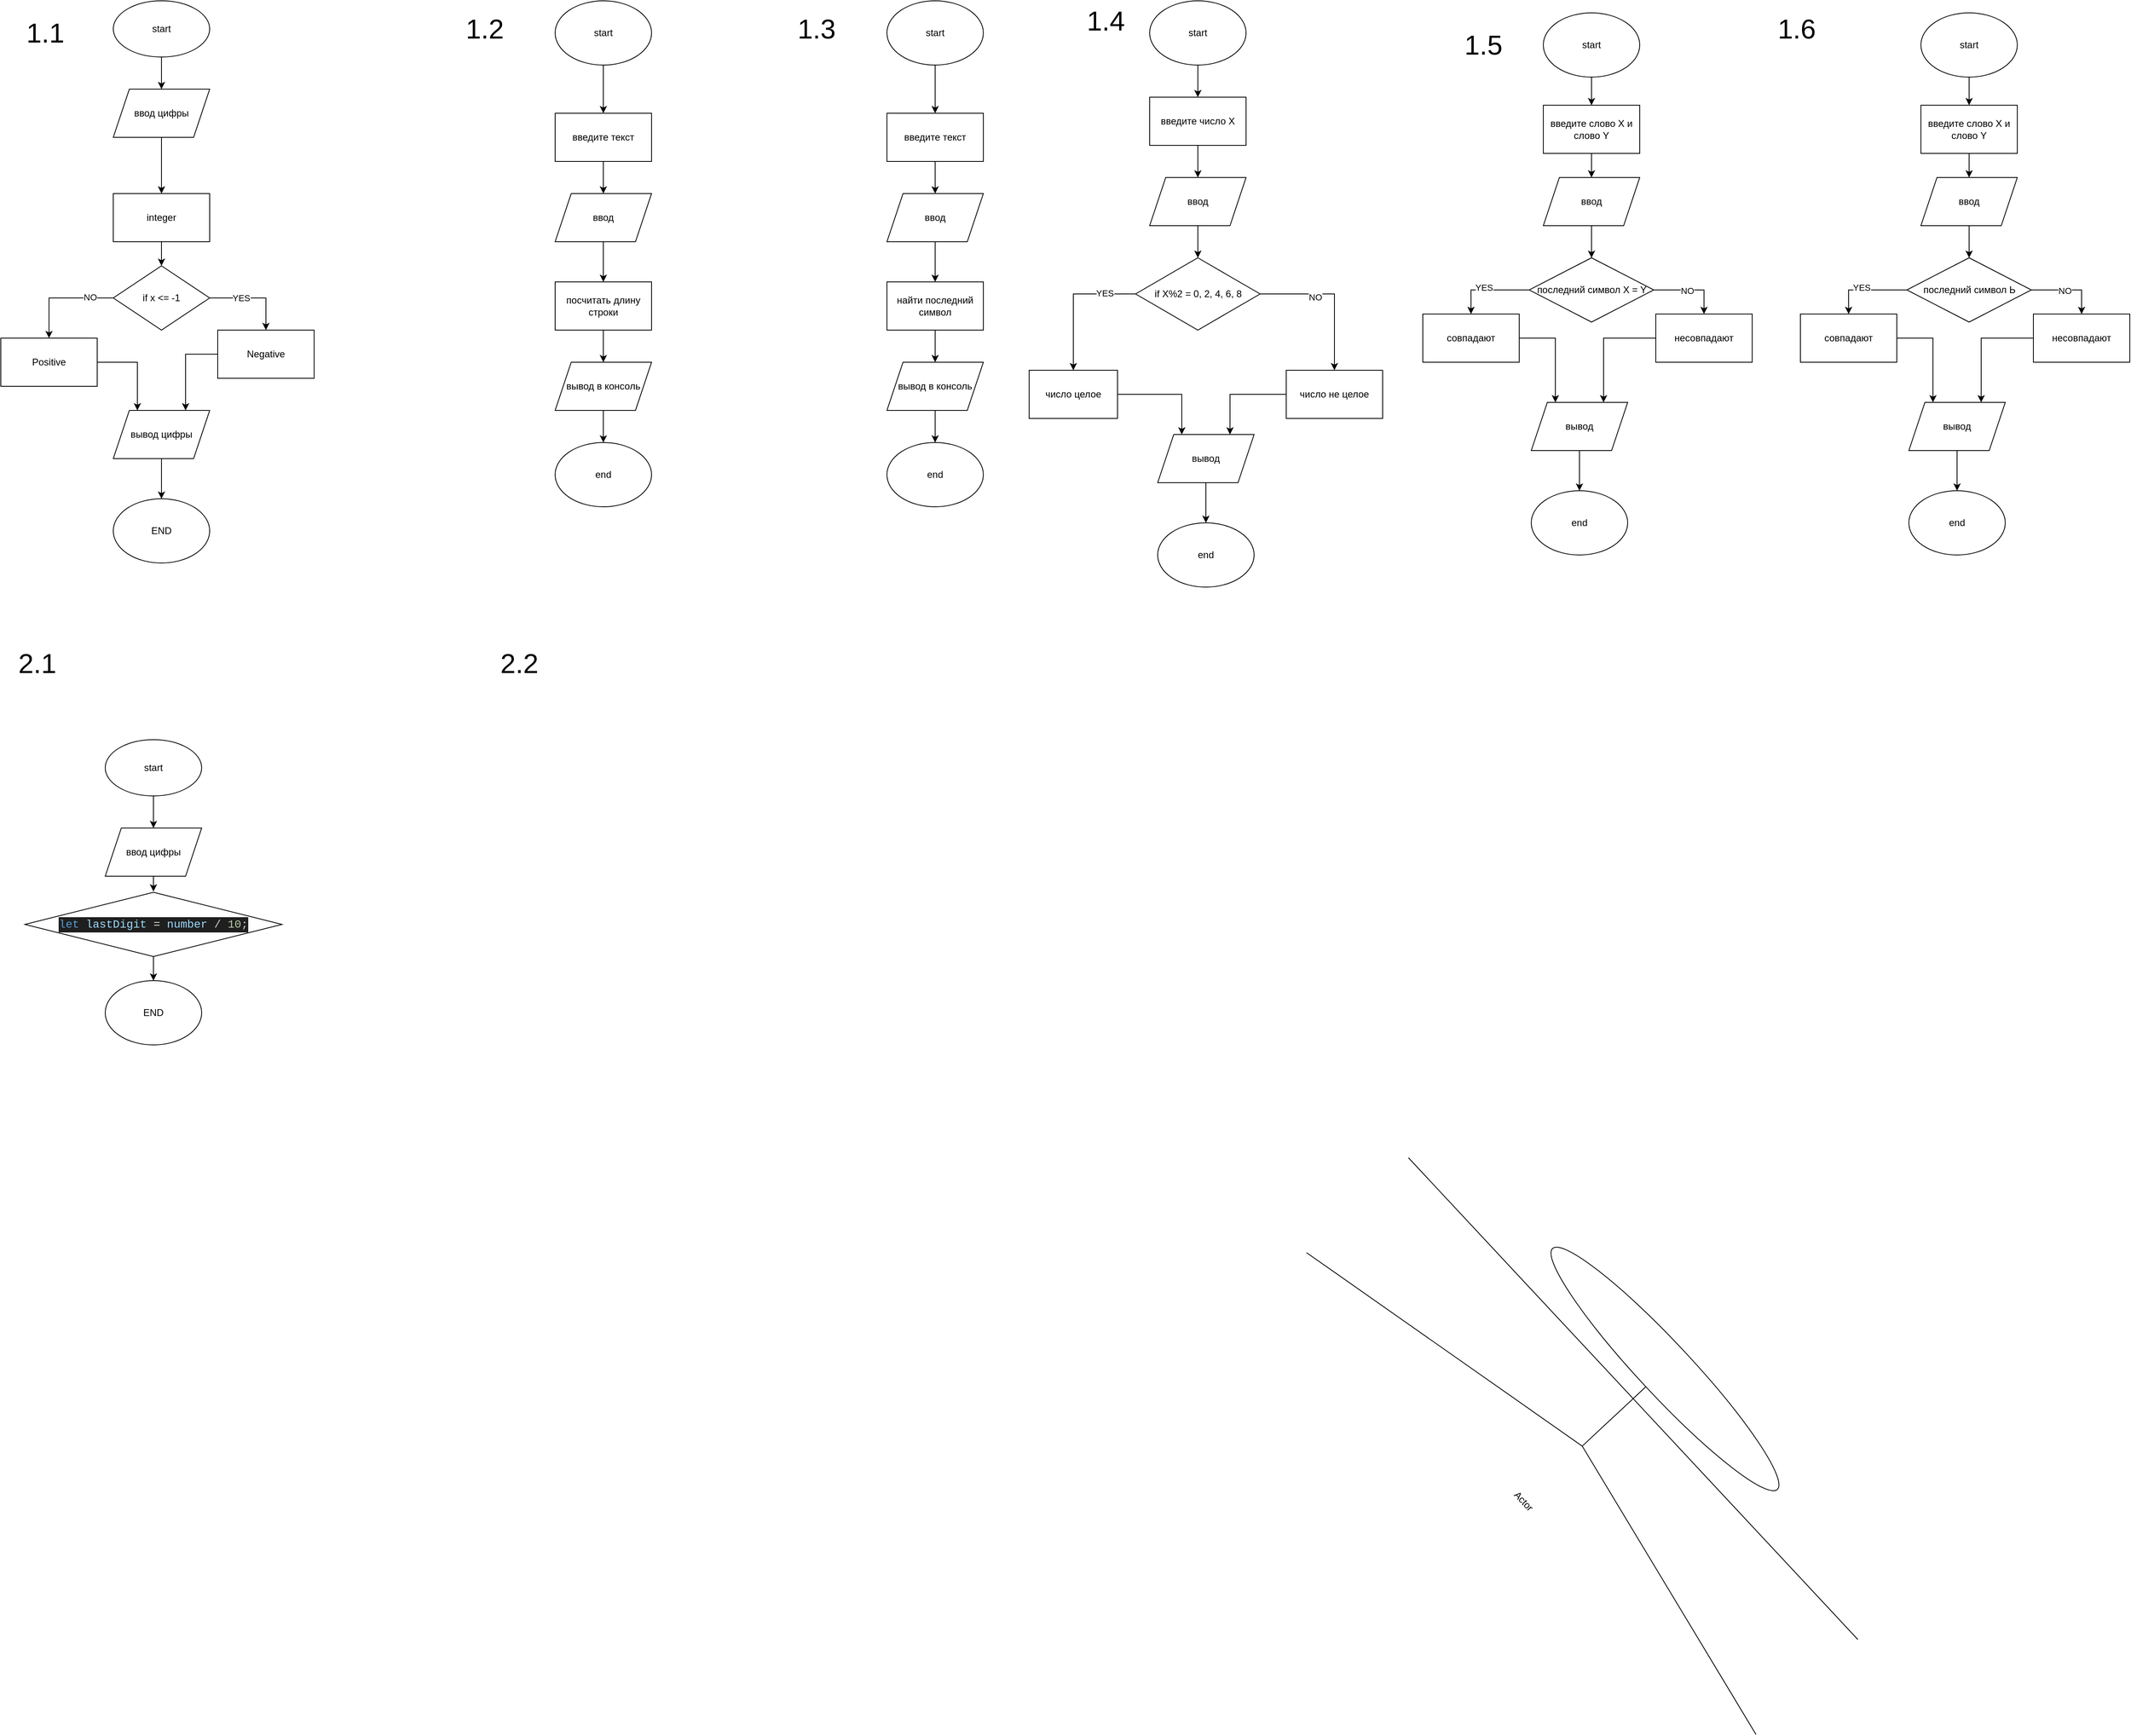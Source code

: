 <mxfile version="24.7.14">
  <diagram name="Страница — 1" id="X5zfh4CaaJWVjGtRF56d">
    <mxGraphModel dx="1673" dy="958" grid="1" gridSize="10" guides="1" tooltips="1" connect="1" arrows="1" fold="1" page="1" pageScale="1" pageWidth="827" pageHeight="1169" math="0" shadow="0">
      <root>
        <mxCell id="0" />
        <mxCell id="1" parent="0" />
        <mxCell id="PVIwpKOzmNWKB1qRG-OH-32" style="edgeStyle=orthogonalEdgeStyle;rounded=0;orthogonalLoop=1;jettySize=auto;html=1;entryX=0.5;entryY=0;entryDx=0;entryDy=0;" parent="1" source="PVIwpKOzmNWKB1qRG-OH-31" target="PVIwpKOzmNWKB1qRG-OH-2" edge="1">
          <mxGeometry relative="1" as="geometry" />
        </mxCell>
        <mxCell id="PVIwpKOzmNWKB1qRG-OH-1" value="start" style="ellipse;whiteSpace=wrap;html=1;" parent="1" vertex="1">
          <mxGeometry x="330" width="120" height="70" as="geometry" />
        </mxCell>
        <mxCell id="PVIwpKOzmNWKB1qRG-OH-6" style="edgeStyle=orthogonalEdgeStyle;rounded=0;orthogonalLoop=1;jettySize=auto;html=1;" parent="1" source="PVIwpKOzmNWKB1qRG-OH-2" target="PVIwpKOzmNWKB1qRG-OH-5" edge="1">
          <mxGeometry relative="1" as="geometry" />
        </mxCell>
        <mxCell id="PVIwpKOzmNWKB1qRG-OH-2" value="&lt;div&gt;integer&lt;/div&gt;" style="rounded=0;whiteSpace=wrap;html=1;" parent="1" vertex="1">
          <mxGeometry x="330" y="240" width="120" height="60" as="geometry" />
        </mxCell>
        <mxCell id="PVIwpKOzmNWKB1qRG-OH-15" style="edgeStyle=orthogonalEdgeStyle;rounded=0;orthogonalLoop=1;jettySize=auto;html=1;exitX=0;exitY=0.5;exitDx=0;exitDy=0;entryX=0.5;entryY=0;entryDx=0;entryDy=0;" parent="1" source="PVIwpKOzmNWKB1qRG-OH-5" target="PVIwpKOzmNWKB1qRG-OH-7" edge="1">
          <mxGeometry relative="1" as="geometry" />
        </mxCell>
        <mxCell id="PVIwpKOzmNWKB1qRG-OH-16" value="NO" style="edgeLabel;html=1;align=center;verticalAlign=middle;resizable=0;points=[];" parent="PVIwpKOzmNWKB1qRG-OH-15" vertex="1" connectable="0">
          <mxGeometry x="-0.554" y="-1" relative="1" as="geometry">
            <mxPoint as="offset" />
          </mxGeometry>
        </mxCell>
        <mxCell id="PVIwpKOzmNWKB1qRG-OH-17" value="YES" style="edgeStyle=orthogonalEdgeStyle;rounded=0;orthogonalLoop=1;jettySize=auto;html=1;entryX=0.5;entryY=0;entryDx=0;entryDy=0;" parent="1" source="PVIwpKOzmNWKB1qRG-OH-5" target="PVIwpKOzmNWKB1qRG-OH-9" edge="1">
          <mxGeometry x="-0.294" relative="1" as="geometry">
            <mxPoint as="offset" />
          </mxGeometry>
        </mxCell>
        <mxCell id="PVIwpKOzmNWKB1qRG-OH-5" value="if x &amp;lt;= -1" style="rhombus;whiteSpace=wrap;html=1;" parent="1" vertex="1">
          <mxGeometry x="330" y="330" width="120" height="80" as="geometry" />
        </mxCell>
        <mxCell id="PVIwpKOzmNWKB1qRG-OH-36" style="edgeStyle=orthogonalEdgeStyle;rounded=0;orthogonalLoop=1;jettySize=auto;html=1;entryX=0.25;entryY=0;entryDx=0;entryDy=0;" parent="1" source="PVIwpKOzmNWKB1qRG-OH-7" target="PVIwpKOzmNWKB1qRG-OH-34" edge="1">
          <mxGeometry relative="1" as="geometry" />
        </mxCell>
        <mxCell id="PVIwpKOzmNWKB1qRG-OH-7" value="Positive" style="rounded=0;whiteSpace=wrap;html=1;" parent="1" vertex="1">
          <mxGeometry x="190" y="420" width="120" height="60" as="geometry" />
        </mxCell>
        <mxCell id="PVIwpKOzmNWKB1qRG-OH-35" style="edgeStyle=orthogonalEdgeStyle;rounded=0;orthogonalLoop=1;jettySize=auto;html=1;entryX=0.75;entryY=0;entryDx=0;entryDy=0;" parent="1" source="PVIwpKOzmNWKB1qRG-OH-9" target="PVIwpKOzmNWKB1qRG-OH-34" edge="1">
          <mxGeometry relative="1" as="geometry" />
        </mxCell>
        <mxCell id="PVIwpKOzmNWKB1qRG-OH-9" value="Negative" style="rounded=0;whiteSpace=wrap;html=1;" parent="1" vertex="1">
          <mxGeometry x="460" y="410" width="120" height="60" as="geometry" />
        </mxCell>
        <mxCell id="PVIwpKOzmNWKB1qRG-OH-21" value="END" style="ellipse;whiteSpace=wrap;html=1;" parent="1" vertex="1">
          <mxGeometry x="330" y="620" width="120" height="80" as="geometry" />
        </mxCell>
        <mxCell id="PVIwpKOzmNWKB1qRG-OH-26" value="&lt;font style=&quot;font-size: 34px;&quot;&gt;1.1&lt;/font&gt;" style="text;html=1;align=center;verticalAlign=middle;resizable=0;points=[];autosize=1;strokeColor=none;fillColor=none;" parent="1" vertex="1">
          <mxGeometry x="210" y="15" width="70" height="50" as="geometry" />
        </mxCell>
        <mxCell id="PVIwpKOzmNWKB1qRG-OH-29" style="edgeStyle=orthogonalEdgeStyle;rounded=0;orthogonalLoop=1;jettySize=auto;html=1;exitX=0.5;exitY=1;exitDx=0;exitDy=0;entryX=0.5;entryY=0;entryDx=0;entryDy=0;" parent="1" source="PVIwpKOzmNWKB1qRG-OH-27" edge="1">
          <mxGeometry relative="1" as="geometry">
            <mxPoint x="940" y="140" as="targetPoint" />
          </mxGeometry>
        </mxCell>
        <mxCell id="PVIwpKOzmNWKB1qRG-OH-27" value="start" style="ellipse;whiteSpace=wrap;html=1;" parent="1" vertex="1">
          <mxGeometry x="880" width="120" height="80" as="geometry" />
        </mxCell>
        <mxCell id="PVIwpKOzmNWKB1qRG-OH-33" value="" style="edgeStyle=orthogonalEdgeStyle;rounded=0;orthogonalLoop=1;jettySize=auto;html=1;entryX=0.5;entryY=0;entryDx=0;entryDy=0;" parent="1" source="PVIwpKOzmNWKB1qRG-OH-1" target="PVIwpKOzmNWKB1qRG-OH-31" edge="1">
          <mxGeometry relative="1" as="geometry">
            <mxPoint x="390" y="70" as="sourcePoint" />
            <mxPoint x="390" y="240" as="targetPoint" />
          </mxGeometry>
        </mxCell>
        <mxCell id="PVIwpKOzmNWKB1qRG-OH-31" value="ввод цифры" style="shape=parallelogram;perimeter=parallelogramPerimeter;whiteSpace=wrap;html=1;fixedSize=1;" parent="1" vertex="1">
          <mxGeometry x="330" y="110" width="120" height="60" as="geometry" />
        </mxCell>
        <mxCell id="PVIwpKOzmNWKB1qRG-OH-37" style="edgeStyle=orthogonalEdgeStyle;rounded=0;orthogonalLoop=1;jettySize=auto;html=1;entryX=0.5;entryY=0;entryDx=0;entryDy=0;" parent="1" source="PVIwpKOzmNWKB1qRG-OH-34" target="PVIwpKOzmNWKB1qRG-OH-21" edge="1">
          <mxGeometry relative="1" as="geometry" />
        </mxCell>
        <mxCell id="PVIwpKOzmNWKB1qRG-OH-34" value="вывод цифры" style="shape=parallelogram;perimeter=parallelogramPerimeter;whiteSpace=wrap;html=1;fixedSize=1;" parent="1" vertex="1">
          <mxGeometry x="330" y="510" width="120" height="60" as="geometry" />
        </mxCell>
        <mxCell id="PVIwpKOzmNWKB1qRG-OH-40" style="edgeStyle=orthogonalEdgeStyle;rounded=0;orthogonalLoop=1;jettySize=auto;html=1;entryX=0.5;entryY=0;entryDx=0;entryDy=0;" parent="1" source="PVIwpKOzmNWKB1qRG-OH-38" target="PVIwpKOzmNWKB1qRG-OH-39" edge="1">
          <mxGeometry relative="1" as="geometry" />
        </mxCell>
        <mxCell id="PVIwpKOzmNWKB1qRG-OH-38" value="введите текст" style="rounded=0;whiteSpace=wrap;html=1;" parent="1" vertex="1">
          <mxGeometry x="880" y="140" width="120" height="60" as="geometry" />
        </mxCell>
        <mxCell id="PVIwpKOzmNWKB1qRG-OH-42" style="edgeStyle=orthogonalEdgeStyle;rounded=0;orthogonalLoop=1;jettySize=auto;html=1;entryX=0.5;entryY=0;entryDx=0;entryDy=0;" parent="1" source="PVIwpKOzmNWKB1qRG-OH-39" target="PVIwpKOzmNWKB1qRG-OH-41" edge="1">
          <mxGeometry relative="1" as="geometry" />
        </mxCell>
        <mxCell id="PVIwpKOzmNWKB1qRG-OH-39" value="ввод" style="shape=parallelogram;perimeter=parallelogramPerimeter;whiteSpace=wrap;html=1;fixedSize=1;" parent="1" vertex="1">
          <mxGeometry x="880" y="240" width="120" height="60" as="geometry" />
        </mxCell>
        <mxCell id="PVIwpKOzmNWKB1qRG-OH-44" style="edgeStyle=orthogonalEdgeStyle;rounded=0;orthogonalLoop=1;jettySize=auto;html=1;entryX=0.5;entryY=0;entryDx=0;entryDy=0;" parent="1" source="PVIwpKOzmNWKB1qRG-OH-41" target="PVIwpKOzmNWKB1qRG-OH-43" edge="1">
          <mxGeometry relative="1" as="geometry" />
        </mxCell>
        <mxCell id="PVIwpKOzmNWKB1qRG-OH-41" value="посчитать длину строки" style="rounded=0;whiteSpace=wrap;html=1;" parent="1" vertex="1">
          <mxGeometry x="880" y="350" width="120" height="60" as="geometry" />
        </mxCell>
        <mxCell id="PVIwpKOzmNWKB1qRG-OH-46" style="edgeStyle=orthogonalEdgeStyle;rounded=0;orthogonalLoop=1;jettySize=auto;html=1;entryX=0.5;entryY=0;entryDx=0;entryDy=0;" parent="1" source="PVIwpKOzmNWKB1qRG-OH-43" target="PVIwpKOzmNWKB1qRG-OH-45" edge="1">
          <mxGeometry relative="1" as="geometry" />
        </mxCell>
        <mxCell id="PVIwpKOzmNWKB1qRG-OH-43" value="вывод в консоль" style="shape=parallelogram;perimeter=parallelogramPerimeter;whiteSpace=wrap;html=1;fixedSize=1;" parent="1" vertex="1">
          <mxGeometry x="880" y="450" width="120" height="60" as="geometry" />
        </mxCell>
        <mxCell id="PVIwpKOzmNWKB1qRG-OH-45" value="end" style="ellipse;whiteSpace=wrap;html=1;" parent="1" vertex="1">
          <mxGeometry x="880" y="550" width="120" height="80" as="geometry" />
        </mxCell>
        <mxCell id="PVIwpKOzmNWKB1qRG-OH-47" value="&lt;font style=&quot;font-size: 34px;&quot;&gt;1.2&lt;/font&gt;" style="text;html=1;align=center;verticalAlign=middle;resizable=0;points=[];autosize=1;strokeColor=none;fillColor=none;" parent="1" vertex="1">
          <mxGeometry x="757" y="10" width="70" height="50" as="geometry" />
        </mxCell>
        <mxCell id="PVIwpKOzmNWKB1qRG-OH-48" style="edgeStyle=orthogonalEdgeStyle;rounded=0;orthogonalLoop=1;jettySize=auto;html=1;exitX=0.5;exitY=1;exitDx=0;exitDy=0;entryX=0.5;entryY=0;entryDx=0;entryDy=0;" parent="1" source="PVIwpKOzmNWKB1qRG-OH-49" edge="1">
          <mxGeometry relative="1" as="geometry">
            <mxPoint x="1353" y="140" as="targetPoint" />
          </mxGeometry>
        </mxCell>
        <mxCell id="PVIwpKOzmNWKB1qRG-OH-49" value="start" style="ellipse;whiteSpace=wrap;html=1;" parent="1" vertex="1">
          <mxGeometry x="1293" width="120" height="80" as="geometry" />
        </mxCell>
        <mxCell id="PVIwpKOzmNWKB1qRG-OH-50" style="edgeStyle=orthogonalEdgeStyle;rounded=0;orthogonalLoop=1;jettySize=auto;html=1;entryX=0.5;entryY=0;entryDx=0;entryDy=0;" parent="1" source="PVIwpKOzmNWKB1qRG-OH-51" target="PVIwpKOzmNWKB1qRG-OH-53" edge="1">
          <mxGeometry relative="1" as="geometry" />
        </mxCell>
        <mxCell id="PVIwpKOzmNWKB1qRG-OH-51" value="введите текст" style="rounded=0;whiteSpace=wrap;html=1;" parent="1" vertex="1">
          <mxGeometry x="1293" y="140" width="120" height="60" as="geometry" />
        </mxCell>
        <mxCell id="PVIwpKOzmNWKB1qRG-OH-52" style="edgeStyle=orthogonalEdgeStyle;rounded=0;orthogonalLoop=1;jettySize=auto;html=1;entryX=0.5;entryY=0;entryDx=0;entryDy=0;" parent="1" source="PVIwpKOzmNWKB1qRG-OH-53" target="PVIwpKOzmNWKB1qRG-OH-55" edge="1">
          <mxGeometry relative="1" as="geometry" />
        </mxCell>
        <mxCell id="PVIwpKOzmNWKB1qRG-OH-53" value="ввод" style="shape=parallelogram;perimeter=parallelogramPerimeter;whiteSpace=wrap;html=1;fixedSize=1;" parent="1" vertex="1">
          <mxGeometry x="1293" y="240" width="120" height="60" as="geometry" />
        </mxCell>
        <mxCell id="PVIwpKOzmNWKB1qRG-OH-54" style="edgeStyle=orthogonalEdgeStyle;rounded=0;orthogonalLoop=1;jettySize=auto;html=1;entryX=0.5;entryY=0;entryDx=0;entryDy=0;" parent="1" source="PVIwpKOzmNWKB1qRG-OH-55" target="PVIwpKOzmNWKB1qRG-OH-57" edge="1">
          <mxGeometry relative="1" as="geometry" />
        </mxCell>
        <mxCell id="PVIwpKOzmNWKB1qRG-OH-55" value="найти последний символ" style="rounded=0;whiteSpace=wrap;html=1;" parent="1" vertex="1">
          <mxGeometry x="1293" y="350" width="120" height="60" as="geometry" />
        </mxCell>
        <mxCell id="PVIwpKOzmNWKB1qRG-OH-56" style="edgeStyle=orthogonalEdgeStyle;rounded=0;orthogonalLoop=1;jettySize=auto;html=1;entryX=0.5;entryY=0;entryDx=0;entryDy=0;" parent="1" source="PVIwpKOzmNWKB1qRG-OH-57" target="PVIwpKOzmNWKB1qRG-OH-58" edge="1">
          <mxGeometry relative="1" as="geometry" />
        </mxCell>
        <mxCell id="PVIwpKOzmNWKB1qRG-OH-57" value="вывод в консоль" style="shape=parallelogram;perimeter=parallelogramPerimeter;whiteSpace=wrap;html=1;fixedSize=1;" parent="1" vertex="1">
          <mxGeometry x="1293" y="450" width="120" height="60" as="geometry" />
        </mxCell>
        <mxCell id="PVIwpKOzmNWKB1qRG-OH-58" value="end" style="ellipse;whiteSpace=wrap;html=1;" parent="1" vertex="1">
          <mxGeometry x="1293" y="550" width="120" height="80" as="geometry" />
        </mxCell>
        <mxCell id="PVIwpKOzmNWKB1qRG-OH-59" value="&lt;font style=&quot;font-size: 34px;&quot;&gt;1.3&lt;/font&gt;" style="text;html=1;align=center;verticalAlign=middle;resizable=0;points=[];autosize=1;strokeColor=none;fillColor=none;" parent="1" vertex="1">
          <mxGeometry x="1170" y="10" width="70" height="50" as="geometry" />
        </mxCell>
        <mxCell id="PVIwpKOzmNWKB1qRG-OH-63" style="edgeStyle=orthogonalEdgeStyle;rounded=0;orthogonalLoop=1;jettySize=auto;html=1;entryX=0.5;entryY=0;entryDx=0;entryDy=0;" parent="1" source="PVIwpKOzmNWKB1qRG-OH-60" target="PVIwpKOzmNWKB1qRG-OH-62" edge="1">
          <mxGeometry relative="1" as="geometry" />
        </mxCell>
        <mxCell id="PVIwpKOzmNWKB1qRG-OH-60" value="start" style="ellipse;whiteSpace=wrap;html=1;" parent="1" vertex="1">
          <mxGeometry x="1620" width="120" height="80" as="geometry" />
        </mxCell>
        <mxCell id="PVIwpKOzmNWKB1qRG-OH-61" value="&lt;font style=&quot;font-size: 34px;&quot;&gt;1.4&lt;/font&gt;" style="text;html=1;align=center;verticalAlign=middle;resizable=0;points=[];autosize=1;strokeColor=none;fillColor=none;" parent="1" vertex="1">
          <mxGeometry x="1530" width="70" height="50" as="geometry" />
        </mxCell>
        <mxCell id="PVIwpKOzmNWKB1qRG-OH-65" style="edgeStyle=orthogonalEdgeStyle;rounded=0;orthogonalLoop=1;jettySize=auto;html=1;entryX=0.5;entryY=0;entryDx=0;entryDy=0;" parent="1" source="PVIwpKOzmNWKB1qRG-OH-62" target="PVIwpKOzmNWKB1qRG-OH-64" edge="1">
          <mxGeometry relative="1" as="geometry" />
        </mxCell>
        <mxCell id="PVIwpKOzmNWKB1qRG-OH-62" value="введите число X" style="rounded=0;whiteSpace=wrap;html=1;" parent="1" vertex="1">
          <mxGeometry x="1620" y="120" width="120" height="60" as="geometry" />
        </mxCell>
        <mxCell id="PVIwpKOzmNWKB1qRG-OH-73" style="edgeStyle=orthogonalEdgeStyle;rounded=0;orthogonalLoop=1;jettySize=auto;html=1;exitX=0.5;exitY=1;exitDx=0;exitDy=0;entryX=0.5;entryY=0;entryDx=0;entryDy=0;" parent="1" source="PVIwpKOzmNWKB1qRG-OH-64" target="PVIwpKOzmNWKB1qRG-OH-66" edge="1">
          <mxGeometry relative="1" as="geometry" />
        </mxCell>
        <mxCell id="PVIwpKOzmNWKB1qRG-OH-64" value="ввод" style="shape=parallelogram;perimeter=parallelogramPerimeter;whiteSpace=wrap;html=1;fixedSize=1;" parent="1" vertex="1">
          <mxGeometry x="1620" y="220" width="120" height="60" as="geometry" />
        </mxCell>
        <mxCell id="PVIwpKOzmNWKB1qRG-OH-68" style="edgeStyle=orthogonalEdgeStyle;rounded=0;orthogonalLoop=1;jettySize=auto;html=1;exitX=0;exitY=0.5;exitDx=0;exitDy=0;entryX=0.5;entryY=0;entryDx=0;entryDy=0;" parent="1" source="PVIwpKOzmNWKB1qRG-OH-66" target="PVIwpKOzmNWKB1qRG-OH-67" edge="1">
          <mxGeometry relative="1" as="geometry" />
        </mxCell>
        <mxCell id="PVIwpKOzmNWKB1qRG-OH-69" value="YES" style="edgeLabel;html=1;align=center;verticalAlign=middle;resizable=0;points=[];" parent="PVIwpKOzmNWKB1qRG-OH-68" vertex="1" connectable="0">
          <mxGeometry x="-0.558" y="-1" relative="1" as="geometry">
            <mxPoint x="-1" as="offset" />
          </mxGeometry>
        </mxCell>
        <mxCell id="PVIwpKOzmNWKB1qRG-OH-71" style="edgeStyle=orthogonalEdgeStyle;rounded=0;orthogonalLoop=1;jettySize=auto;html=1;exitX=1;exitY=0.5;exitDx=0;exitDy=0;entryX=0.5;entryY=0;entryDx=0;entryDy=0;" parent="1" source="PVIwpKOzmNWKB1qRG-OH-66" target="PVIwpKOzmNWKB1qRG-OH-70" edge="1">
          <mxGeometry relative="1" as="geometry" />
        </mxCell>
        <mxCell id="PVIwpKOzmNWKB1qRG-OH-72" value="NO" style="edgeLabel;html=1;align=center;verticalAlign=middle;resizable=0;points=[];" parent="PVIwpKOzmNWKB1qRG-OH-71" vertex="1" connectable="0">
          <mxGeometry x="-0.27" y="-4" relative="1" as="geometry">
            <mxPoint as="offset" />
          </mxGeometry>
        </mxCell>
        <mxCell id="PVIwpKOzmNWKB1qRG-OH-66" value="if X%2 = 0, 2, 4, 6, 8" style="rhombus;whiteSpace=wrap;html=1;" parent="1" vertex="1">
          <mxGeometry x="1602.5" y="320" width="155" height="90" as="geometry" />
        </mxCell>
        <mxCell id="PVIwpKOzmNWKB1qRG-OH-77" style="edgeStyle=orthogonalEdgeStyle;rounded=0;orthogonalLoop=1;jettySize=auto;html=1;entryX=0.25;entryY=0;entryDx=0;entryDy=0;" parent="1" source="PVIwpKOzmNWKB1qRG-OH-67" target="PVIwpKOzmNWKB1qRG-OH-75" edge="1">
          <mxGeometry relative="1" as="geometry" />
        </mxCell>
        <mxCell id="PVIwpKOzmNWKB1qRG-OH-67" value="число целое" style="rounded=0;whiteSpace=wrap;html=1;" parent="1" vertex="1">
          <mxGeometry x="1470" y="460" width="110" height="60" as="geometry" />
        </mxCell>
        <mxCell id="PVIwpKOzmNWKB1qRG-OH-76" style="edgeStyle=orthogonalEdgeStyle;rounded=0;orthogonalLoop=1;jettySize=auto;html=1;exitX=0;exitY=0.5;exitDx=0;exitDy=0;entryX=0.75;entryY=0;entryDx=0;entryDy=0;" parent="1" source="PVIwpKOzmNWKB1qRG-OH-70" target="PVIwpKOzmNWKB1qRG-OH-75" edge="1">
          <mxGeometry relative="1" as="geometry" />
        </mxCell>
        <mxCell id="PVIwpKOzmNWKB1qRG-OH-70" value="число не целое" style="rounded=0;whiteSpace=wrap;html=1;" parent="1" vertex="1">
          <mxGeometry x="1790" y="460" width="120" height="60" as="geometry" />
        </mxCell>
        <mxCell id="PVIwpKOzmNWKB1qRG-OH-74" value="end" style="ellipse;whiteSpace=wrap;html=1;" parent="1" vertex="1">
          <mxGeometry x="1630" y="650" width="120" height="80" as="geometry" />
        </mxCell>
        <mxCell id="PVIwpKOzmNWKB1qRG-OH-78" style="edgeStyle=orthogonalEdgeStyle;rounded=0;orthogonalLoop=1;jettySize=auto;html=1;exitX=0.5;exitY=1;exitDx=0;exitDy=0;entryX=0.5;entryY=0;entryDx=0;entryDy=0;" parent="1" source="PVIwpKOzmNWKB1qRG-OH-75" target="PVIwpKOzmNWKB1qRG-OH-74" edge="1">
          <mxGeometry relative="1" as="geometry" />
        </mxCell>
        <mxCell id="PVIwpKOzmNWKB1qRG-OH-75" value="вывод" style="shape=parallelogram;perimeter=parallelogramPerimeter;whiteSpace=wrap;html=1;fixedSize=1;" parent="1" vertex="1">
          <mxGeometry x="1630" y="540" width="120" height="60" as="geometry" />
        </mxCell>
        <mxCell id="PVIwpKOzmNWKB1qRG-OH-81" style="edgeStyle=orthogonalEdgeStyle;rounded=0;orthogonalLoop=1;jettySize=auto;html=1;entryX=0.5;entryY=0;entryDx=0;entryDy=0;" parent="1" source="PVIwpKOzmNWKB1qRG-OH-79" target="PVIwpKOzmNWKB1qRG-OH-80" edge="1">
          <mxGeometry relative="1" as="geometry" />
        </mxCell>
        <mxCell id="PVIwpKOzmNWKB1qRG-OH-79" value="start" style="ellipse;whiteSpace=wrap;html=1;" parent="1" vertex="1">
          <mxGeometry x="2110" y="15" width="120" height="80" as="geometry" />
        </mxCell>
        <mxCell id="PVIwpKOzmNWKB1qRG-OH-83" style="edgeStyle=orthogonalEdgeStyle;rounded=0;orthogonalLoop=1;jettySize=auto;html=1;entryX=0.5;entryY=0;entryDx=0;entryDy=0;" parent="1" source="PVIwpKOzmNWKB1qRG-OH-80" target="PVIwpKOzmNWKB1qRG-OH-82" edge="1">
          <mxGeometry relative="1" as="geometry" />
        </mxCell>
        <mxCell id="PVIwpKOzmNWKB1qRG-OH-80" value="введите слово X и слово Y" style="rounded=0;whiteSpace=wrap;html=1;" parent="1" vertex="1">
          <mxGeometry x="2110" y="130" width="120" height="60" as="geometry" />
        </mxCell>
        <mxCell id="PVIwpKOzmNWKB1qRG-OH-87" style="edgeStyle=orthogonalEdgeStyle;rounded=0;orthogonalLoop=1;jettySize=auto;html=1;entryX=0.5;entryY=0;entryDx=0;entryDy=0;" parent="1" source="PVIwpKOzmNWKB1qRG-OH-82" target="PVIwpKOzmNWKB1qRG-OH-86" edge="1">
          <mxGeometry relative="1" as="geometry" />
        </mxCell>
        <mxCell id="PVIwpKOzmNWKB1qRG-OH-82" value="ввод" style="shape=parallelogram;perimeter=parallelogramPerimeter;whiteSpace=wrap;html=1;fixedSize=1;" parent="1" vertex="1">
          <mxGeometry x="2110" y="220" width="120" height="60" as="geometry" />
        </mxCell>
        <mxCell id="PVIwpKOzmNWKB1qRG-OH-91" style="edgeStyle=orthogonalEdgeStyle;rounded=0;orthogonalLoop=1;jettySize=auto;html=1;entryX=0.5;entryY=0;entryDx=0;entryDy=0;" parent="1" source="PVIwpKOzmNWKB1qRG-OH-86" target="PVIwpKOzmNWKB1qRG-OH-88" edge="1">
          <mxGeometry relative="1" as="geometry" />
        </mxCell>
        <mxCell id="PVIwpKOzmNWKB1qRG-OH-93" value="YES" style="edgeLabel;html=1;align=center;verticalAlign=middle;resizable=0;points=[];" parent="PVIwpKOzmNWKB1qRG-OH-91" vertex="1" connectable="0">
          <mxGeometry x="0.116" y="-3" relative="1" as="geometry">
            <mxPoint as="offset" />
          </mxGeometry>
        </mxCell>
        <mxCell id="PVIwpKOzmNWKB1qRG-OH-92" style="edgeStyle=orthogonalEdgeStyle;rounded=0;orthogonalLoop=1;jettySize=auto;html=1;exitX=1;exitY=0.5;exitDx=0;exitDy=0;entryX=0.5;entryY=0;entryDx=0;entryDy=0;" parent="1" source="PVIwpKOzmNWKB1qRG-OH-86" target="PVIwpKOzmNWKB1qRG-OH-89" edge="1">
          <mxGeometry relative="1" as="geometry" />
        </mxCell>
        <mxCell id="PVIwpKOzmNWKB1qRG-OH-94" value="NO" style="edgeLabel;html=1;align=center;verticalAlign=middle;resizable=0;points=[];" parent="PVIwpKOzmNWKB1qRG-OH-92" vertex="1" connectable="0">
          <mxGeometry x="-0.102" y="-1" relative="1" as="geometry">
            <mxPoint as="offset" />
          </mxGeometry>
        </mxCell>
        <mxCell id="PVIwpKOzmNWKB1qRG-OH-86" value="последний символ X = Y" style="rhombus;whiteSpace=wrap;html=1;" parent="1" vertex="1">
          <mxGeometry x="2092.5" y="320" width="155" height="80" as="geometry" />
        </mxCell>
        <mxCell id="PVIwpKOzmNWKB1qRG-OH-97" style="edgeStyle=orthogonalEdgeStyle;rounded=0;orthogonalLoop=1;jettySize=auto;html=1;entryX=0.25;entryY=0;entryDx=0;entryDy=0;" parent="1" source="PVIwpKOzmNWKB1qRG-OH-88" target="PVIwpKOzmNWKB1qRG-OH-95" edge="1">
          <mxGeometry relative="1" as="geometry" />
        </mxCell>
        <mxCell id="PVIwpKOzmNWKB1qRG-OH-88" value="совпадают" style="rounded=0;whiteSpace=wrap;html=1;" parent="1" vertex="1">
          <mxGeometry x="1960" y="390" width="120" height="60" as="geometry" />
        </mxCell>
        <mxCell id="PVIwpKOzmNWKB1qRG-OH-98" style="edgeStyle=orthogonalEdgeStyle;rounded=0;orthogonalLoop=1;jettySize=auto;html=1;entryX=0.75;entryY=0;entryDx=0;entryDy=0;" parent="1" source="PVIwpKOzmNWKB1qRG-OH-89" target="PVIwpKOzmNWKB1qRG-OH-95" edge="1">
          <mxGeometry relative="1" as="geometry" />
        </mxCell>
        <mxCell id="PVIwpKOzmNWKB1qRG-OH-89" value="несовпадают" style="rounded=0;whiteSpace=wrap;html=1;" parent="1" vertex="1">
          <mxGeometry x="2250" y="390" width="120" height="60" as="geometry" />
        </mxCell>
        <mxCell id="PVIwpKOzmNWKB1qRG-OH-99" style="edgeStyle=orthogonalEdgeStyle;rounded=0;orthogonalLoop=1;jettySize=auto;html=1;entryX=0.5;entryY=0;entryDx=0;entryDy=0;" parent="1" source="PVIwpKOzmNWKB1qRG-OH-95" target="PVIwpKOzmNWKB1qRG-OH-96" edge="1">
          <mxGeometry relative="1" as="geometry" />
        </mxCell>
        <mxCell id="PVIwpKOzmNWKB1qRG-OH-95" value="вывод" style="shape=parallelogram;perimeter=parallelogramPerimeter;whiteSpace=wrap;html=1;fixedSize=1;" parent="1" vertex="1">
          <mxGeometry x="2095" y="500" width="120" height="60" as="geometry" />
        </mxCell>
        <mxCell id="PVIwpKOzmNWKB1qRG-OH-96" value="end" style="ellipse;whiteSpace=wrap;html=1;" parent="1" vertex="1">
          <mxGeometry x="2095" y="610" width="120" height="80" as="geometry" />
        </mxCell>
        <mxCell id="PVIwpKOzmNWKB1qRG-OH-100" value="&lt;font style=&quot;font-size: 34px;&quot;&gt;1.5&lt;/font&gt;" style="text;html=1;align=center;verticalAlign=middle;resizable=0;points=[];autosize=1;strokeColor=none;fillColor=none;" parent="1" vertex="1">
          <mxGeometry x="2000" y="30" width="70" height="50" as="geometry" />
        </mxCell>
        <mxCell id="PVIwpKOzmNWKB1qRG-OH-102" value="&lt;font style=&quot;font-size: 34px;&quot;&gt;1.6&lt;/font&gt;" style="text;html=1;align=center;verticalAlign=middle;resizable=0;points=[];autosize=1;strokeColor=none;fillColor=none;" parent="1" vertex="1">
          <mxGeometry x="2390" y="10" width="70" height="50" as="geometry" />
        </mxCell>
        <mxCell id="PVIwpKOzmNWKB1qRG-OH-104" style="edgeStyle=orthogonalEdgeStyle;rounded=0;orthogonalLoop=1;jettySize=auto;html=1;entryX=0.5;entryY=0;entryDx=0;entryDy=0;" parent="1" source="PVIwpKOzmNWKB1qRG-OH-105" target="PVIwpKOzmNWKB1qRG-OH-107" edge="1">
          <mxGeometry relative="1" as="geometry" />
        </mxCell>
        <mxCell id="PVIwpKOzmNWKB1qRG-OH-105" value="start" style="ellipse;whiteSpace=wrap;html=1;" parent="1" vertex="1">
          <mxGeometry x="2580" y="15" width="120" height="80" as="geometry" />
        </mxCell>
        <mxCell id="PVIwpKOzmNWKB1qRG-OH-106" style="edgeStyle=orthogonalEdgeStyle;rounded=0;orthogonalLoop=1;jettySize=auto;html=1;entryX=0.5;entryY=0;entryDx=0;entryDy=0;" parent="1" source="PVIwpKOzmNWKB1qRG-OH-107" target="PVIwpKOzmNWKB1qRG-OH-109" edge="1">
          <mxGeometry relative="1" as="geometry" />
        </mxCell>
        <mxCell id="PVIwpKOzmNWKB1qRG-OH-107" value="введите слово X и слово Y" style="rounded=0;whiteSpace=wrap;html=1;" parent="1" vertex="1">
          <mxGeometry x="2580" y="130" width="120" height="60" as="geometry" />
        </mxCell>
        <mxCell id="PVIwpKOzmNWKB1qRG-OH-108" style="edgeStyle=orthogonalEdgeStyle;rounded=0;orthogonalLoop=1;jettySize=auto;html=1;entryX=0.5;entryY=0;entryDx=0;entryDy=0;" parent="1" source="PVIwpKOzmNWKB1qRG-OH-109" target="PVIwpKOzmNWKB1qRG-OH-114" edge="1">
          <mxGeometry relative="1" as="geometry" />
        </mxCell>
        <mxCell id="PVIwpKOzmNWKB1qRG-OH-109" value="ввод" style="shape=parallelogram;perimeter=parallelogramPerimeter;whiteSpace=wrap;html=1;fixedSize=1;" parent="1" vertex="1">
          <mxGeometry x="2580" y="220" width="120" height="60" as="geometry" />
        </mxCell>
        <mxCell id="PVIwpKOzmNWKB1qRG-OH-110" style="edgeStyle=orthogonalEdgeStyle;rounded=0;orthogonalLoop=1;jettySize=auto;html=1;entryX=0.5;entryY=0;entryDx=0;entryDy=0;" parent="1" source="PVIwpKOzmNWKB1qRG-OH-114" target="PVIwpKOzmNWKB1qRG-OH-116" edge="1">
          <mxGeometry relative="1" as="geometry" />
        </mxCell>
        <mxCell id="PVIwpKOzmNWKB1qRG-OH-111" value="YES" style="edgeLabel;html=1;align=center;verticalAlign=middle;resizable=0;points=[];" parent="PVIwpKOzmNWKB1qRG-OH-110" vertex="1" connectable="0">
          <mxGeometry x="0.116" y="-3" relative="1" as="geometry">
            <mxPoint as="offset" />
          </mxGeometry>
        </mxCell>
        <mxCell id="PVIwpKOzmNWKB1qRG-OH-112" style="edgeStyle=orthogonalEdgeStyle;rounded=0;orthogonalLoop=1;jettySize=auto;html=1;exitX=1;exitY=0.5;exitDx=0;exitDy=0;entryX=0.5;entryY=0;entryDx=0;entryDy=0;" parent="1" source="PVIwpKOzmNWKB1qRG-OH-114" target="PVIwpKOzmNWKB1qRG-OH-118" edge="1">
          <mxGeometry relative="1" as="geometry" />
        </mxCell>
        <mxCell id="PVIwpKOzmNWKB1qRG-OH-113" value="NO" style="edgeLabel;html=1;align=center;verticalAlign=middle;resizable=0;points=[];" parent="PVIwpKOzmNWKB1qRG-OH-112" vertex="1" connectable="0">
          <mxGeometry x="-0.102" y="-1" relative="1" as="geometry">
            <mxPoint as="offset" />
          </mxGeometry>
        </mxCell>
        <mxCell id="PVIwpKOzmNWKB1qRG-OH-114" value="последний символ Ь" style="rhombus;whiteSpace=wrap;html=1;" parent="1" vertex="1">
          <mxGeometry x="2562.5" y="320" width="155" height="80" as="geometry" />
        </mxCell>
        <mxCell id="PVIwpKOzmNWKB1qRG-OH-115" style="edgeStyle=orthogonalEdgeStyle;rounded=0;orthogonalLoop=1;jettySize=auto;html=1;entryX=0.25;entryY=0;entryDx=0;entryDy=0;" parent="1" source="PVIwpKOzmNWKB1qRG-OH-116" target="PVIwpKOzmNWKB1qRG-OH-120" edge="1">
          <mxGeometry relative="1" as="geometry" />
        </mxCell>
        <mxCell id="PVIwpKOzmNWKB1qRG-OH-116" value="совпадают" style="rounded=0;whiteSpace=wrap;html=1;" parent="1" vertex="1">
          <mxGeometry x="2430" y="390" width="120" height="60" as="geometry" />
        </mxCell>
        <mxCell id="PVIwpKOzmNWKB1qRG-OH-117" style="edgeStyle=orthogonalEdgeStyle;rounded=0;orthogonalLoop=1;jettySize=auto;html=1;entryX=0.75;entryY=0;entryDx=0;entryDy=0;" parent="1" source="PVIwpKOzmNWKB1qRG-OH-118" target="PVIwpKOzmNWKB1qRG-OH-120" edge="1">
          <mxGeometry relative="1" as="geometry" />
        </mxCell>
        <mxCell id="PVIwpKOzmNWKB1qRG-OH-118" value="несовпадают" style="rounded=0;whiteSpace=wrap;html=1;" parent="1" vertex="1">
          <mxGeometry x="2720" y="390" width="120" height="60" as="geometry" />
        </mxCell>
        <mxCell id="PVIwpKOzmNWKB1qRG-OH-119" style="edgeStyle=orthogonalEdgeStyle;rounded=0;orthogonalLoop=1;jettySize=auto;html=1;entryX=0.5;entryY=0;entryDx=0;entryDy=0;" parent="1" source="PVIwpKOzmNWKB1qRG-OH-120" target="PVIwpKOzmNWKB1qRG-OH-121" edge="1">
          <mxGeometry relative="1" as="geometry" />
        </mxCell>
        <mxCell id="PVIwpKOzmNWKB1qRG-OH-120" value="вывод" style="shape=parallelogram;perimeter=parallelogramPerimeter;whiteSpace=wrap;html=1;fixedSize=1;" parent="1" vertex="1">
          <mxGeometry x="2565" y="500" width="120" height="60" as="geometry" />
        </mxCell>
        <mxCell id="PVIwpKOzmNWKB1qRG-OH-121" value="end" style="ellipse;whiteSpace=wrap;html=1;" parent="1" vertex="1">
          <mxGeometry x="2565" y="610" width="120" height="80" as="geometry" />
        </mxCell>
        <mxCell id="DRKDcCcUPv160Awe8upS-2" value="Actor" style="shape=umlActor;verticalLabelPosition=bottom;verticalAlign=top;html=1;outlineConnect=0;rotation=47;" parent="1" vertex="1">
          <mxGeometry x="1780" y="1640" width="820.22" height="260" as="geometry" />
        </mxCell>
        <mxCell id="9ATr1F9JLEvc2emBKj1S-1" value="start" style="ellipse;whiteSpace=wrap;html=1;" vertex="1" parent="1">
          <mxGeometry x="320" y="920" width="120" height="70" as="geometry" />
        </mxCell>
        <mxCell id="9ATr1F9JLEvc2emBKj1S-2" value="&lt;font style=&quot;font-size: 34px;&quot;&gt;2.1&lt;/font&gt;" style="text;html=1;align=center;verticalAlign=middle;resizable=0;points=[];autosize=1;strokeColor=none;fillColor=none;" vertex="1" parent="1">
          <mxGeometry x="200" y="800" width="70" height="50" as="geometry" />
        </mxCell>
        <mxCell id="9ATr1F9JLEvc2emBKj1S-6" style="edgeStyle=orthogonalEdgeStyle;rounded=0;orthogonalLoop=1;jettySize=auto;html=1;exitX=0.5;exitY=1;exitDx=0;exitDy=0;entryX=0.5;entryY=0;entryDx=0;entryDy=0;" edge="1" parent="1" source="9ATr1F9JLEvc2emBKj1S-3">
          <mxGeometry relative="1" as="geometry">
            <mxPoint x="380" y="1109" as="targetPoint" />
          </mxGeometry>
        </mxCell>
        <mxCell id="9ATr1F9JLEvc2emBKj1S-3" value="ввод цифры" style="shape=parallelogram;perimeter=parallelogramPerimeter;whiteSpace=wrap;html=1;fixedSize=1;" vertex="1" parent="1">
          <mxGeometry x="320" y="1030" width="120" height="60" as="geometry" />
        </mxCell>
        <mxCell id="9ATr1F9JLEvc2emBKj1S-4" value="" style="endArrow=classic;html=1;rounded=0;exitX=0.5;exitY=1;exitDx=0;exitDy=0;entryX=0.5;entryY=0;entryDx=0;entryDy=0;" edge="1" parent="1" source="9ATr1F9JLEvc2emBKj1S-1" target="9ATr1F9JLEvc2emBKj1S-3">
          <mxGeometry width="50" height="50" relative="1" as="geometry">
            <mxPoint x="530" y="930" as="sourcePoint" />
            <mxPoint x="580" y="880" as="targetPoint" />
          </mxGeometry>
        </mxCell>
        <mxCell id="9ATr1F9JLEvc2emBKj1S-9" style="edgeStyle=orthogonalEdgeStyle;rounded=0;orthogonalLoop=1;jettySize=auto;html=1;exitX=0.5;exitY=1;exitDx=0;exitDy=0;entryX=0.5;entryY=0;entryDx=0;entryDy=0;" edge="1" parent="1" source="9ATr1F9JLEvc2emBKj1S-7" target="9ATr1F9JLEvc2emBKj1S-8">
          <mxGeometry relative="1" as="geometry" />
        </mxCell>
        <mxCell id="9ATr1F9JLEvc2emBKj1S-7" value="&lt;div style=&quot;color: rgb(204, 204, 204); background-color: rgb(31, 31, 31); font-family: Consolas, &amp;quot;Courier New&amp;quot;, monospace; font-size: 14px; line-height: 19px; white-space: pre;&quot;&gt;&lt;span style=&quot;color: #569cd6;&quot;&gt;let&lt;/span&gt; &lt;span style=&quot;color: #9cdcfe;&quot;&gt;lastDigit&lt;/span&gt; &lt;span style=&quot;color: #d4d4d4;&quot;&gt;=&lt;/span&gt; &lt;span style=&quot;color: #9cdcfe;&quot;&gt;number&lt;/span&gt; &lt;span style=&quot;color: #d4d4d4;&quot;&gt;/&lt;/span&gt; &lt;span style=&quot;color: #b5cea8;&quot;&gt;10&lt;/span&gt;;&lt;/div&gt;" style="rhombus;whiteSpace=wrap;html=1;" vertex="1" parent="1">
          <mxGeometry x="220" y="1110" width="320" height="80" as="geometry" />
        </mxCell>
        <mxCell id="9ATr1F9JLEvc2emBKj1S-8" value="END" style="ellipse;whiteSpace=wrap;html=1;" vertex="1" parent="1">
          <mxGeometry x="320" y="1220" width="120" height="80" as="geometry" />
        </mxCell>
        <mxCell id="9ATr1F9JLEvc2emBKj1S-10" value="&lt;font style=&quot;font-size: 34px;&quot;&gt;2.2&lt;/font&gt;" style="text;html=1;align=center;verticalAlign=middle;resizable=0;points=[];autosize=1;strokeColor=none;fillColor=none;" vertex="1" parent="1">
          <mxGeometry x="800" y="800" width="70" height="50" as="geometry" />
        </mxCell>
      </root>
    </mxGraphModel>
  </diagram>
</mxfile>
